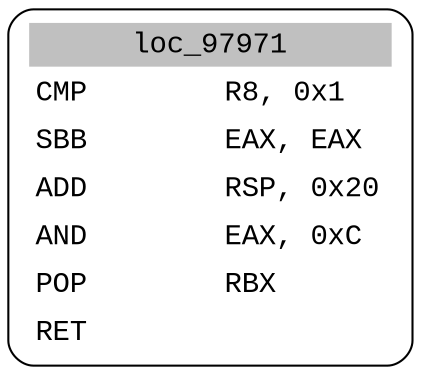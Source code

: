 digraph asm_graph {
1941 [
shape="Mrecord" fontname="Courier New"label =<<table border="0" cellborder="0" cellpadding="3"><tr><td align="center" colspan="2" bgcolor="grey">loc_97971</td></tr><tr><td align="left">CMP        R8, 0x1</td></tr><tr><td align="left">SBB        EAX, EAX</td></tr><tr><td align="left">ADD        RSP, 0x20</td></tr><tr><td align="left">AND        EAX, 0xC</td></tr><tr><td align="left">POP        RBX</td></tr><tr><td align="left">RET        </td></tr></table>> ];
}